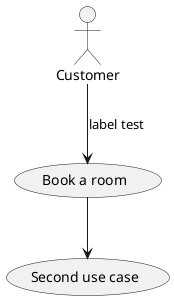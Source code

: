 @startuml CustomerUC

'Actor
:Customer: as actor

'Use cases
(Book a room) as UC1
(Second use case) as UC2

'Associations
actor --> UC1: label test
UC1 --> UC2



@enduml